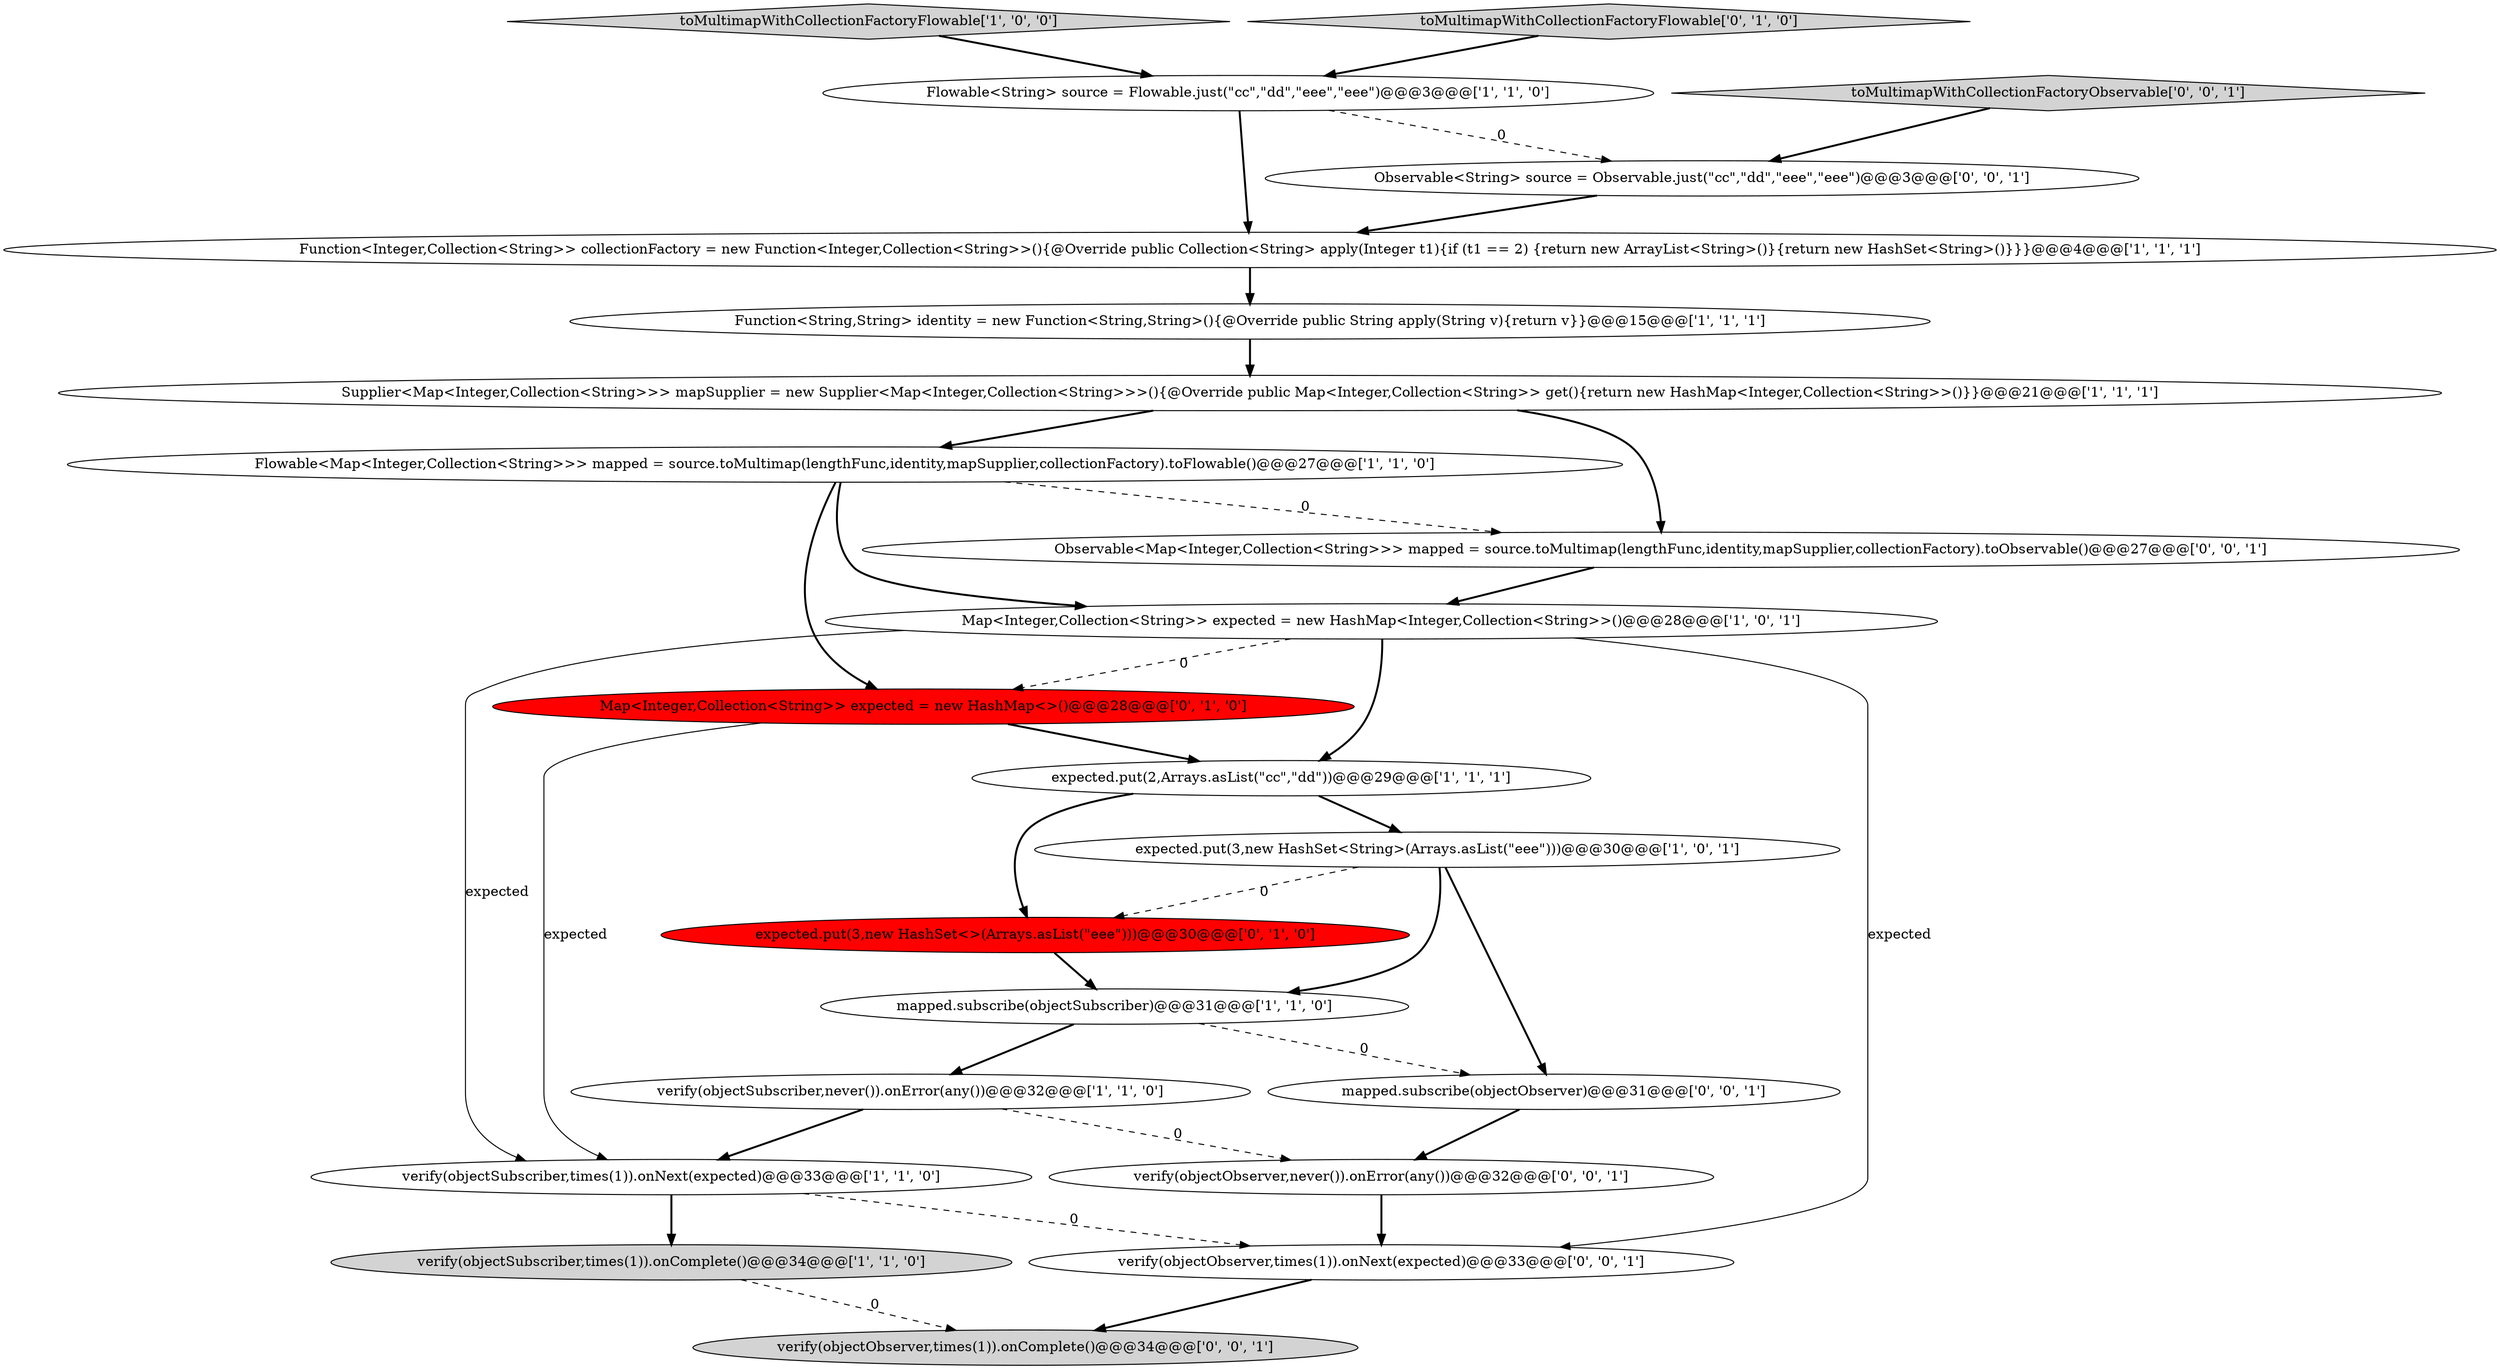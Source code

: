 digraph {
20 [style = filled, label = "verify(objectObserver,never()).onError(any())@@@32@@@['0', '0', '1']", fillcolor = white, shape = ellipse image = "AAA0AAABBB3BBB"];
10 [style = filled, label = "verify(objectSubscriber,never()).onError(any())@@@32@@@['1', '1', '0']", fillcolor = white, shape = ellipse image = "AAA0AAABBB1BBB"];
19 [style = filled, label = "mapped.subscribe(objectObserver)@@@31@@@['0', '0', '1']", fillcolor = white, shape = ellipse image = "AAA0AAABBB3BBB"];
5 [style = filled, label = "toMultimapWithCollectionFactoryFlowable['1', '0', '0']", fillcolor = lightgray, shape = diamond image = "AAA0AAABBB1BBB"];
13 [style = filled, label = "Map<Integer,Collection<String>> expected = new HashMap<>()@@@28@@@['0', '1', '0']", fillcolor = red, shape = ellipse image = "AAA1AAABBB2BBB"];
15 [style = filled, label = "expected.put(3,new HashSet<>(Arrays.asList(\"eee\")))@@@30@@@['0', '1', '0']", fillcolor = red, shape = ellipse image = "AAA1AAABBB2BBB"];
11 [style = filled, label = "Flowable<String> source = Flowable.just(\"cc\",\"dd\",\"eee\",\"eee\")@@@3@@@['1', '1', '0']", fillcolor = white, shape = ellipse image = "AAA0AAABBB1BBB"];
3 [style = filled, label = "mapped.subscribe(objectSubscriber)@@@31@@@['1', '1', '0']", fillcolor = white, shape = ellipse image = "AAA0AAABBB1BBB"];
4 [style = filled, label = "expected.put(3,new HashSet<String>(Arrays.asList(\"eee\")))@@@30@@@['1', '0', '1']", fillcolor = white, shape = ellipse image = "AAA0AAABBB1BBB"];
6 [style = filled, label = "Function<Integer,Collection<String>> collectionFactory = new Function<Integer,Collection<String>>(){@Override public Collection<String> apply(Integer t1){if (t1 == 2) {return new ArrayList<String>()}{return new HashSet<String>()}}}@@@4@@@['1', '1', '1']", fillcolor = white, shape = ellipse image = "AAA0AAABBB1BBB"];
17 [style = filled, label = "Observable<Map<Integer,Collection<String>>> mapped = source.toMultimap(lengthFunc,identity,mapSupplier,collectionFactory).toObservable()@@@27@@@['0', '0', '1']", fillcolor = white, shape = ellipse image = "AAA0AAABBB3BBB"];
8 [style = filled, label = "verify(objectSubscriber,times(1)).onComplete()@@@34@@@['1', '1', '0']", fillcolor = lightgray, shape = ellipse image = "AAA0AAABBB1BBB"];
22 [style = filled, label = "verify(objectObserver,times(1)).onComplete()@@@34@@@['0', '0', '1']", fillcolor = lightgray, shape = ellipse image = "AAA0AAABBB3BBB"];
0 [style = filled, label = "Supplier<Map<Integer,Collection<String>>> mapSupplier = new Supplier<Map<Integer,Collection<String>>>(){@Override public Map<Integer,Collection<String>> get(){return new HashMap<Integer,Collection<String>>()}}@@@21@@@['1', '1', '1']", fillcolor = white, shape = ellipse image = "AAA0AAABBB1BBB"];
18 [style = filled, label = "toMultimapWithCollectionFactoryObservable['0', '0', '1']", fillcolor = lightgray, shape = diamond image = "AAA0AAABBB3BBB"];
21 [style = filled, label = "verify(objectObserver,times(1)).onNext(expected)@@@33@@@['0', '0', '1']", fillcolor = white, shape = ellipse image = "AAA0AAABBB3BBB"];
9 [style = filled, label = "expected.put(2,Arrays.asList(\"cc\",\"dd\"))@@@29@@@['1', '1', '1']", fillcolor = white, shape = ellipse image = "AAA0AAABBB1BBB"];
2 [style = filled, label = "verify(objectSubscriber,times(1)).onNext(expected)@@@33@@@['1', '1', '0']", fillcolor = white, shape = ellipse image = "AAA0AAABBB1BBB"];
7 [style = filled, label = "Function<String,String> identity = new Function<String,String>(){@Override public String apply(String v){return v}}@@@15@@@['1', '1', '1']", fillcolor = white, shape = ellipse image = "AAA0AAABBB1BBB"];
14 [style = filled, label = "toMultimapWithCollectionFactoryFlowable['0', '1', '0']", fillcolor = lightgray, shape = diamond image = "AAA0AAABBB2BBB"];
12 [style = filled, label = "Flowable<Map<Integer,Collection<String>>> mapped = source.toMultimap(lengthFunc,identity,mapSupplier,collectionFactory).toFlowable()@@@27@@@['1', '1', '0']", fillcolor = white, shape = ellipse image = "AAA0AAABBB1BBB"];
1 [style = filled, label = "Map<Integer,Collection<String>> expected = new HashMap<Integer,Collection<String>>()@@@28@@@['1', '0', '1']", fillcolor = white, shape = ellipse image = "AAA0AAABBB1BBB"];
16 [style = filled, label = "Observable<String> source = Observable.just(\"cc\",\"dd\",\"eee\",\"eee\")@@@3@@@['0', '0', '1']", fillcolor = white, shape = ellipse image = "AAA0AAABBB3BBB"];
4->3 [style = bold, label=""];
17->1 [style = bold, label=""];
1->2 [style = solid, label="expected"];
11->16 [style = dashed, label="0"];
0->17 [style = bold, label=""];
16->6 [style = bold, label=""];
9->4 [style = bold, label=""];
0->12 [style = bold, label=""];
11->6 [style = bold, label=""];
19->20 [style = bold, label=""];
4->19 [style = bold, label=""];
12->17 [style = dashed, label="0"];
7->0 [style = bold, label=""];
15->3 [style = bold, label=""];
12->1 [style = bold, label=""];
1->9 [style = bold, label=""];
13->2 [style = solid, label="expected"];
3->19 [style = dashed, label="0"];
20->21 [style = bold, label=""];
1->13 [style = dashed, label="0"];
8->22 [style = dashed, label="0"];
3->10 [style = bold, label=""];
12->13 [style = bold, label=""];
2->21 [style = dashed, label="0"];
21->22 [style = bold, label=""];
9->15 [style = bold, label=""];
4->15 [style = dashed, label="0"];
10->20 [style = dashed, label="0"];
10->2 [style = bold, label=""];
5->11 [style = bold, label=""];
13->9 [style = bold, label=""];
6->7 [style = bold, label=""];
14->11 [style = bold, label=""];
2->8 [style = bold, label=""];
1->21 [style = solid, label="expected"];
18->16 [style = bold, label=""];
}

